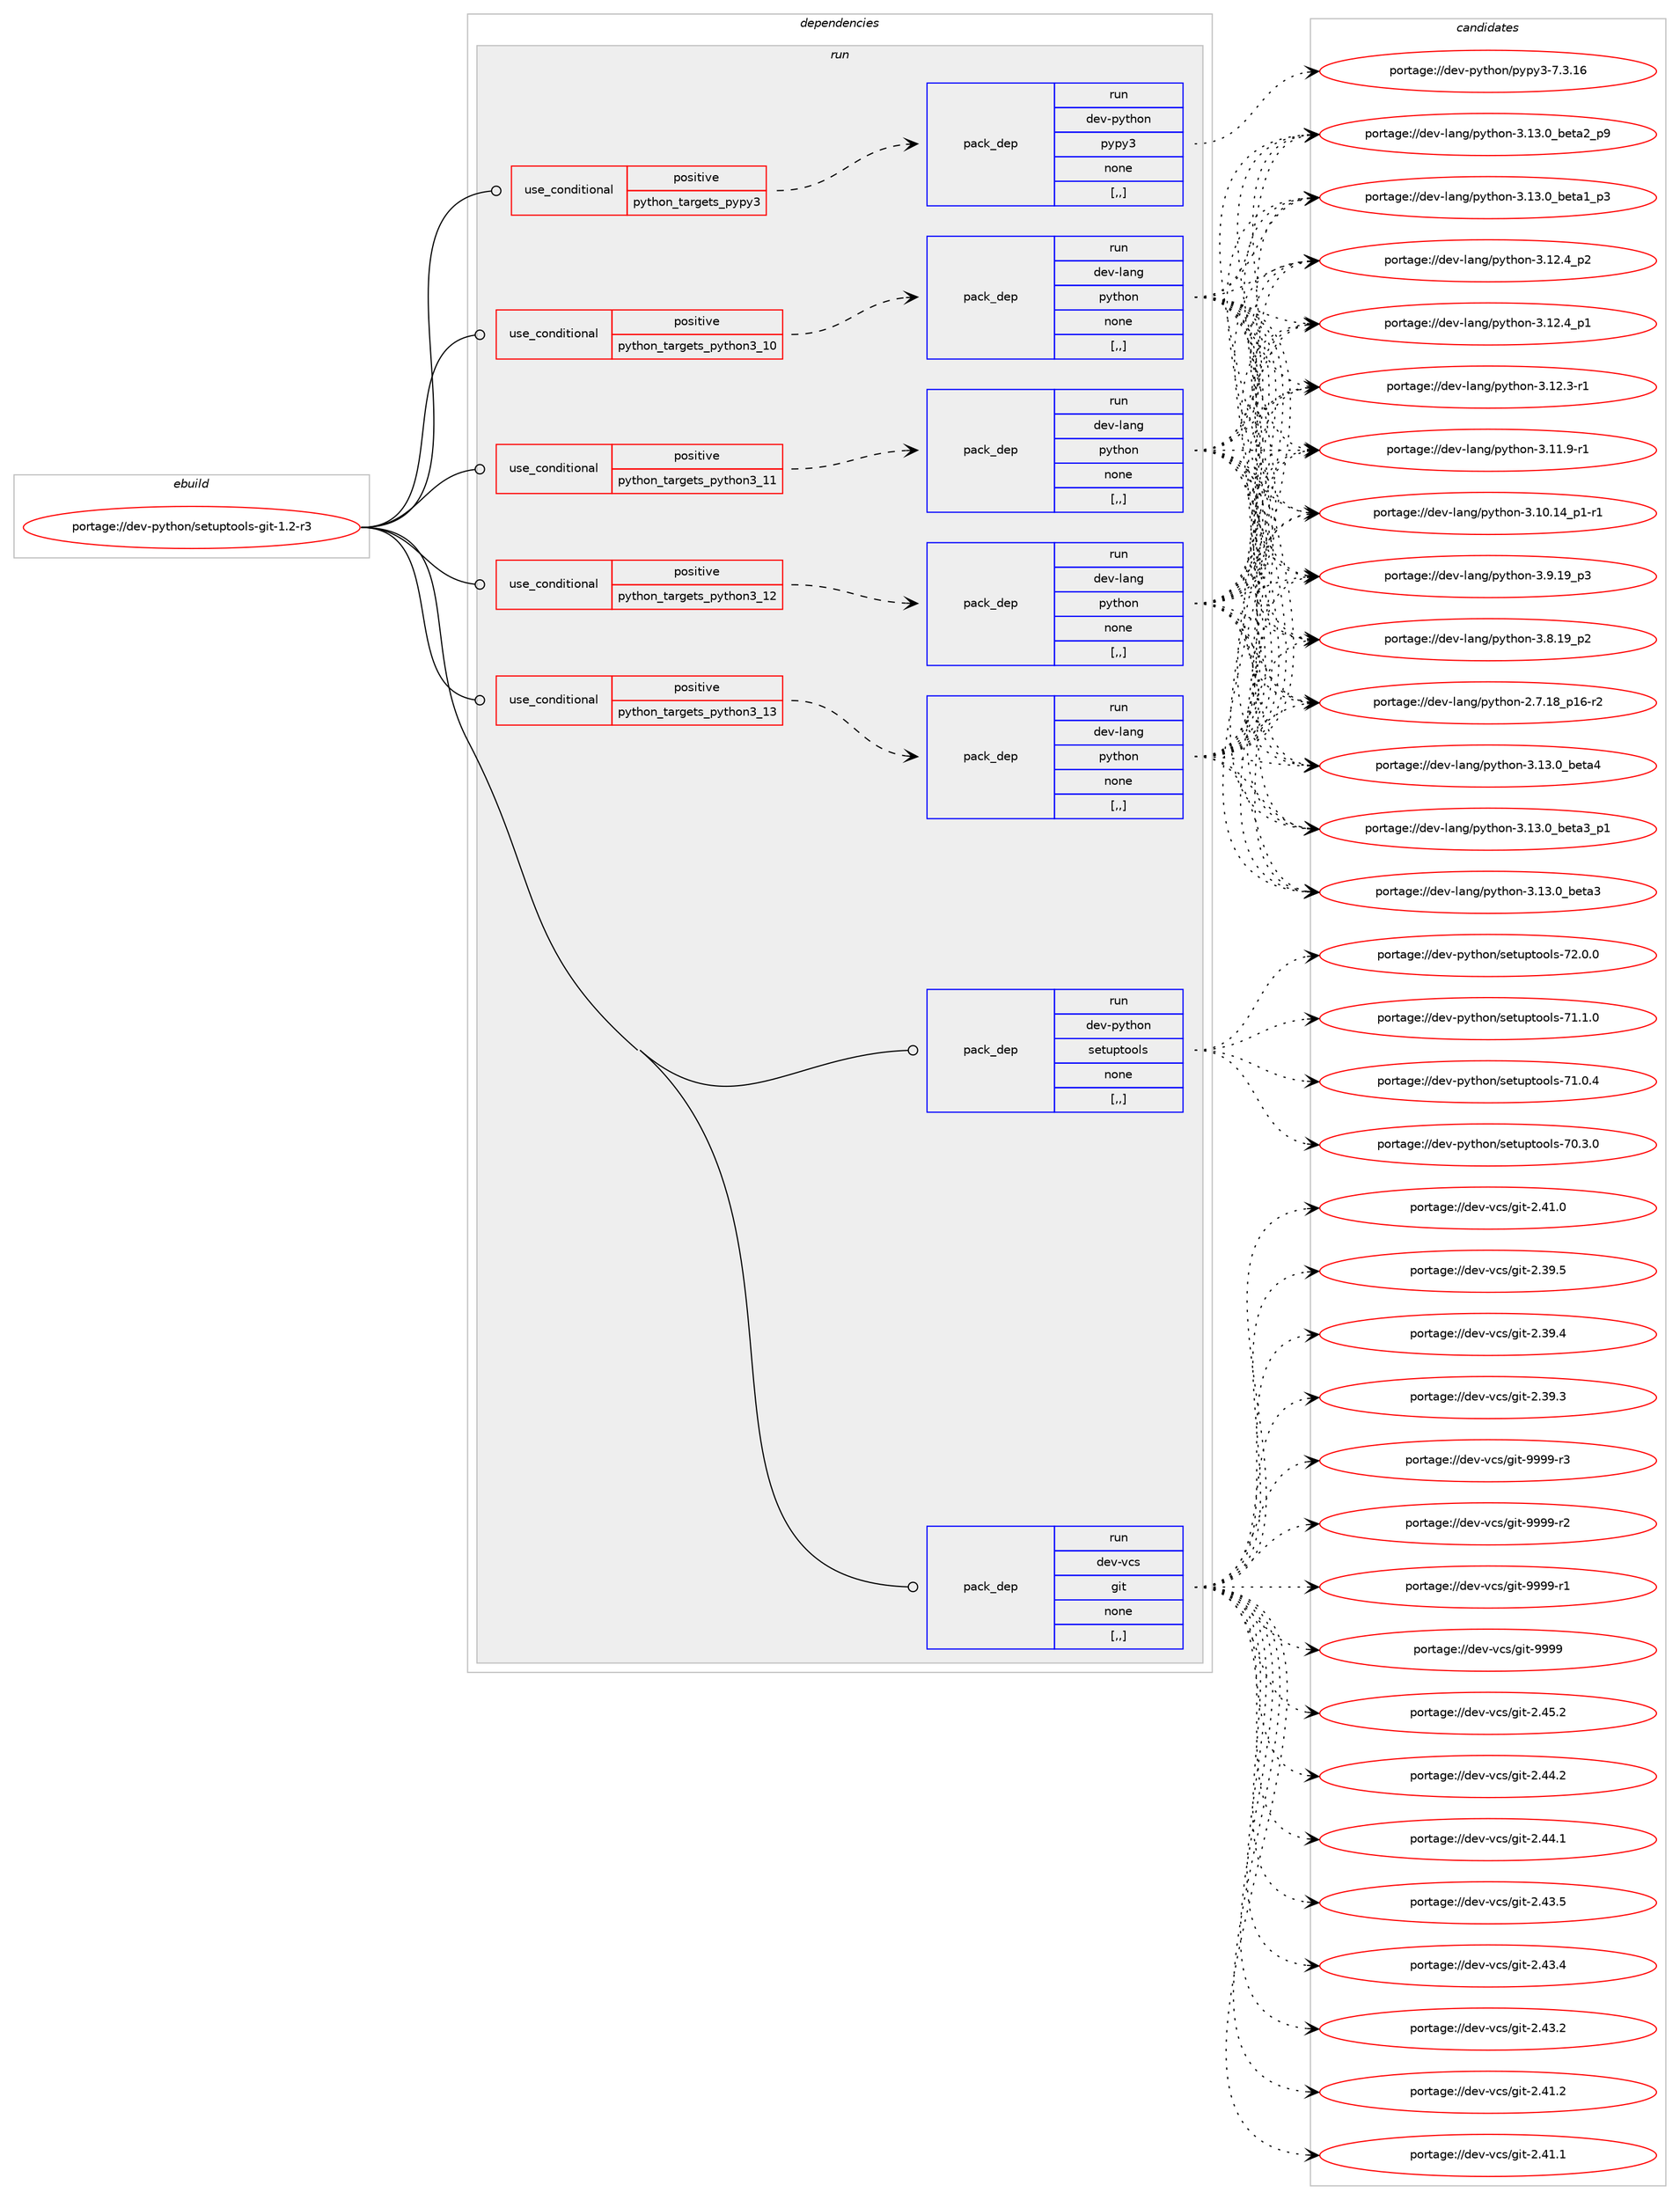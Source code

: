 digraph prolog {

# *************
# Graph options
# *************

newrank=true;
concentrate=true;
compound=true;
graph [rankdir=LR,fontname=Helvetica,fontsize=10,ranksep=1.5];#, ranksep=2.5, nodesep=0.2];
edge  [arrowhead=vee];
node  [fontname=Helvetica,fontsize=10];

# **********
# The ebuild
# **********

subgraph cluster_leftcol {
color=gray;
label=<<i>ebuild</i>>;
id [label="portage://dev-python/setuptools-git-1.2-r3", color=red, width=4, href="../dev-python/setuptools-git-1.2-r3.svg"];
}

# ****************
# The dependencies
# ****************

subgraph cluster_midcol {
color=gray;
label=<<i>dependencies</i>>;
subgraph cluster_compile {
fillcolor="#eeeeee";
style=filled;
label=<<i>compile</i>>;
}
subgraph cluster_compileandrun {
fillcolor="#eeeeee";
style=filled;
label=<<i>compile and run</i>>;
}
subgraph cluster_run {
fillcolor="#eeeeee";
style=filled;
label=<<i>run</i>>;
subgraph cond39513 {
dependency163273 [label=<<TABLE BORDER="0" CELLBORDER="1" CELLSPACING="0" CELLPADDING="4"><TR><TD ROWSPAN="3" CELLPADDING="10">use_conditional</TD></TR><TR><TD>positive</TD></TR><TR><TD>python_targets_pypy3</TD></TR></TABLE>>, shape=none, color=red];
subgraph pack122488 {
dependency163274 [label=<<TABLE BORDER="0" CELLBORDER="1" CELLSPACING="0" CELLPADDING="4" WIDTH="220"><TR><TD ROWSPAN="6" CELLPADDING="30">pack_dep</TD></TR><TR><TD WIDTH="110">run</TD></TR><TR><TD>dev-python</TD></TR><TR><TD>pypy3</TD></TR><TR><TD>none</TD></TR><TR><TD>[,,]</TD></TR></TABLE>>, shape=none, color=blue];
}
dependency163273:e -> dependency163274:w [weight=20,style="dashed",arrowhead="vee"];
}
id:e -> dependency163273:w [weight=20,style="solid",arrowhead="odot"];
subgraph cond39514 {
dependency163275 [label=<<TABLE BORDER="0" CELLBORDER="1" CELLSPACING="0" CELLPADDING="4"><TR><TD ROWSPAN="3" CELLPADDING="10">use_conditional</TD></TR><TR><TD>positive</TD></TR><TR><TD>python_targets_python3_10</TD></TR></TABLE>>, shape=none, color=red];
subgraph pack122489 {
dependency163276 [label=<<TABLE BORDER="0" CELLBORDER="1" CELLSPACING="0" CELLPADDING="4" WIDTH="220"><TR><TD ROWSPAN="6" CELLPADDING="30">pack_dep</TD></TR><TR><TD WIDTH="110">run</TD></TR><TR><TD>dev-lang</TD></TR><TR><TD>python</TD></TR><TR><TD>none</TD></TR><TR><TD>[,,]</TD></TR></TABLE>>, shape=none, color=blue];
}
dependency163275:e -> dependency163276:w [weight=20,style="dashed",arrowhead="vee"];
}
id:e -> dependency163275:w [weight=20,style="solid",arrowhead="odot"];
subgraph cond39515 {
dependency163277 [label=<<TABLE BORDER="0" CELLBORDER="1" CELLSPACING="0" CELLPADDING="4"><TR><TD ROWSPAN="3" CELLPADDING="10">use_conditional</TD></TR><TR><TD>positive</TD></TR><TR><TD>python_targets_python3_11</TD></TR></TABLE>>, shape=none, color=red];
subgraph pack122490 {
dependency163278 [label=<<TABLE BORDER="0" CELLBORDER="1" CELLSPACING="0" CELLPADDING="4" WIDTH="220"><TR><TD ROWSPAN="6" CELLPADDING="30">pack_dep</TD></TR><TR><TD WIDTH="110">run</TD></TR><TR><TD>dev-lang</TD></TR><TR><TD>python</TD></TR><TR><TD>none</TD></TR><TR><TD>[,,]</TD></TR></TABLE>>, shape=none, color=blue];
}
dependency163277:e -> dependency163278:w [weight=20,style="dashed",arrowhead="vee"];
}
id:e -> dependency163277:w [weight=20,style="solid",arrowhead="odot"];
subgraph cond39516 {
dependency163279 [label=<<TABLE BORDER="0" CELLBORDER="1" CELLSPACING="0" CELLPADDING="4"><TR><TD ROWSPAN="3" CELLPADDING="10">use_conditional</TD></TR><TR><TD>positive</TD></TR><TR><TD>python_targets_python3_12</TD></TR></TABLE>>, shape=none, color=red];
subgraph pack122491 {
dependency163280 [label=<<TABLE BORDER="0" CELLBORDER="1" CELLSPACING="0" CELLPADDING="4" WIDTH="220"><TR><TD ROWSPAN="6" CELLPADDING="30">pack_dep</TD></TR><TR><TD WIDTH="110">run</TD></TR><TR><TD>dev-lang</TD></TR><TR><TD>python</TD></TR><TR><TD>none</TD></TR><TR><TD>[,,]</TD></TR></TABLE>>, shape=none, color=blue];
}
dependency163279:e -> dependency163280:w [weight=20,style="dashed",arrowhead="vee"];
}
id:e -> dependency163279:w [weight=20,style="solid",arrowhead="odot"];
subgraph cond39517 {
dependency163281 [label=<<TABLE BORDER="0" CELLBORDER="1" CELLSPACING="0" CELLPADDING="4"><TR><TD ROWSPAN="3" CELLPADDING="10">use_conditional</TD></TR><TR><TD>positive</TD></TR><TR><TD>python_targets_python3_13</TD></TR></TABLE>>, shape=none, color=red];
subgraph pack122492 {
dependency163282 [label=<<TABLE BORDER="0" CELLBORDER="1" CELLSPACING="0" CELLPADDING="4" WIDTH="220"><TR><TD ROWSPAN="6" CELLPADDING="30">pack_dep</TD></TR><TR><TD WIDTH="110">run</TD></TR><TR><TD>dev-lang</TD></TR><TR><TD>python</TD></TR><TR><TD>none</TD></TR><TR><TD>[,,]</TD></TR></TABLE>>, shape=none, color=blue];
}
dependency163281:e -> dependency163282:w [weight=20,style="dashed",arrowhead="vee"];
}
id:e -> dependency163281:w [weight=20,style="solid",arrowhead="odot"];
subgraph pack122493 {
dependency163283 [label=<<TABLE BORDER="0" CELLBORDER="1" CELLSPACING="0" CELLPADDING="4" WIDTH="220"><TR><TD ROWSPAN="6" CELLPADDING="30">pack_dep</TD></TR><TR><TD WIDTH="110">run</TD></TR><TR><TD>dev-python</TD></TR><TR><TD>setuptools</TD></TR><TR><TD>none</TD></TR><TR><TD>[,,]</TD></TR></TABLE>>, shape=none, color=blue];
}
id:e -> dependency163283:w [weight=20,style="solid",arrowhead="odot"];
subgraph pack122494 {
dependency163284 [label=<<TABLE BORDER="0" CELLBORDER="1" CELLSPACING="0" CELLPADDING="4" WIDTH="220"><TR><TD ROWSPAN="6" CELLPADDING="30">pack_dep</TD></TR><TR><TD WIDTH="110">run</TD></TR><TR><TD>dev-vcs</TD></TR><TR><TD>git</TD></TR><TR><TD>none</TD></TR><TR><TD>[,,]</TD></TR></TABLE>>, shape=none, color=blue];
}
id:e -> dependency163284:w [weight=20,style="solid",arrowhead="odot"];
}
}

# **************
# The candidates
# **************

subgraph cluster_choices {
rank=same;
color=gray;
label=<<i>candidates</i>>;

subgraph choice122488 {
color=black;
nodesep=1;
choice10010111845112121116104111110471121211121215145554651464954 [label="portage://dev-python/pypy3-7.3.16", color=red, width=4,href="../dev-python/pypy3-7.3.16.svg"];
dependency163274:e -> choice10010111845112121116104111110471121211121215145554651464954:w [style=dotted,weight="100"];
}
subgraph choice122489 {
color=black;
nodesep=1;
choice1001011184510897110103471121211161041111104551464951464895981011169752 [label="portage://dev-lang/python-3.13.0_beta4", color=red, width=4,href="../dev-lang/python-3.13.0_beta4.svg"];
choice10010111845108971101034711212111610411111045514649514648959810111697519511249 [label="portage://dev-lang/python-3.13.0_beta3_p1", color=red, width=4,href="../dev-lang/python-3.13.0_beta3_p1.svg"];
choice1001011184510897110103471121211161041111104551464951464895981011169751 [label="portage://dev-lang/python-3.13.0_beta3", color=red, width=4,href="../dev-lang/python-3.13.0_beta3.svg"];
choice10010111845108971101034711212111610411111045514649514648959810111697509511257 [label="portage://dev-lang/python-3.13.0_beta2_p9", color=red, width=4,href="../dev-lang/python-3.13.0_beta2_p9.svg"];
choice10010111845108971101034711212111610411111045514649514648959810111697499511251 [label="portage://dev-lang/python-3.13.0_beta1_p3", color=red, width=4,href="../dev-lang/python-3.13.0_beta1_p3.svg"];
choice100101118451089711010347112121116104111110455146495046529511250 [label="portage://dev-lang/python-3.12.4_p2", color=red, width=4,href="../dev-lang/python-3.12.4_p2.svg"];
choice100101118451089711010347112121116104111110455146495046529511249 [label="portage://dev-lang/python-3.12.4_p1", color=red, width=4,href="../dev-lang/python-3.12.4_p1.svg"];
choice100101118451089711010347112121116104111110455146495046514511449 [label="portage://dev-lang/python-3.12.3-r1", color=red, width=4,href="../dev-lang/python-3.12.3-r1.svg"];
choice100101118451089711010347112121116104111110455146494946574511449 [label="portage://dev-lang/python-3.11.9-r1", color=red, width=4,href="../dev-lang/python-3.11.9-r1.svg"];
choice100101118451089711010347112121116104111110455146494846495295112494511449 [label="portage://dev-lang/python-3.10.14_p1-r1", color=red, width=4,href="../dev-lang/python-3.10.14_p1-r1.svg"];
choice100101118451089711010347112121116104111110455146574649579511251 [label="portage://dev-lang/python-3.9.19_p3", color=red, width=4,href="../dev-lang/python-3.9.19_p3.svg"];
choice100101118451089711010347112121116104111110455146564649579511250 [label="portage://dev-lang/python-3.8.19_p2", color=red, width=4,href="../dev-lang/python-3.8.19_p2.svg"];
choice100101118451089711010347112121116104111110455046554649569511249544511450 [label="portage://dev-lang/python-2.7.18_p16-r2", color=red, width=4,href="../dev-lang/python-2.7.18_p16-r2.svg"];
dependency163276:e -> choice1001011184510897110103471121211161041111104551464951464895981011169752:w [style=dotted,weight="100"];
dependency163276:e -> choice10010111845108971101034711212111610411111045514649514648959810111697519511249:w [style=dotted,weight="100"];
dependency163276:e -> choice1001011184510897110103471121211161041111104551464951464895981011169751:w [style=dotted,weight="100"];
dependency163276:e -> choice10010111845108971101034711212111610411111045514649514648959810111697509511257:w [style=dotted,weight="100"];
dependency163276:e -> choice10010111845108971101034711212111610411111045514649514648959810111697499511251:w [style=dotted,weight="100"];
dependency163276:e -> choice100101118451089711010347112121116104111110455146495046529511250:w [style=dotted,weight="100"];
dependency163276:e -> choice100101118451089711010347112121116104111110455146495046529511249:w [style=dotted,weight="100"];
dependency163276:e -> choice100101118451089711010347112121116104111110455146495046514511449:w [style=dotted,weight="100"];
dependency163276:e -> choice100101118451089711010347112121116104111110455146494946574511449:w [style=dotted,weight="100"];
dependency163276:e -> choice100101118451089711010347112121116104111110455146494846495295112494511449:w [style=dotted,weight="100"];
dependency163276:e -> choice100101118451089711010347112121116104111110455146574649579511251:w [style=dotted,weight="100"];
dependency163276:e -> choice100101118451089711010347112121116104111110455146564649579511250:w [style=dotted,weight="100"];
dependency163276:e -> choice100101118451089711010347112121116104111110455046554649569511249544511450:w [style=dotted,weight="100"];
}
subgraph choice122490 {
color=black;
nodesep=1;
choice1001011184510897110103471121211161041111104551464951464895981011169752 [label="portage://dev-lang/python-3.13.0_beta4", color=red, width=4,href="../dev-lang/python-3.13.0_beta4.svg"];
choice10010111845108971101034711212111610411111045514649514648959810111697519511249 [label="portage://dev-lang/python-3.13.0_beta3_p1", color=red, width=4,href="../dev-lang/python-3.13.0_beta3_p1.svg"];
choice1001011184510897110103471121211161041111104551464951464895981011169751 [label="portage://dev-lang/python-3.13.0_beta3", color=red, width=4,href="../dev-lang/python-3.13.0_beta3.svg"];
choice10010111845108971101034711212111610411111045514649514648959810111697509511257 [label="portage://dev-lang/python-3.13.0_beta2_p9", color=red, width=4,href="../dev-lang/python-3.13.0_beta2_p9.svg"];
choice10010111845108971101034711212111610411111045514649514648959810111697499511251 [label="portage://dev-lang/python-3.13.0_beta1_p3", color=red, width=4,href="../dev-lang/python-3.13.0_beta1_p3.svg"];
choice100101118451089711010347112121116104111110455146495046529511250 [label="portage://dev-lang/python-3.12.4_p2", color=red, width=4,href="../dev-lang/python-3.12.4_p2.svg"];
choice100101118451089711010347112121116104111110455146495046529511249 [label="portage://dev-lang/python-3.12.4_p1", color=red, width=4,href="../dev-lang/python-3.12.4_p1.svg"];
choice100101118451089711010347112121116104111110455146495046514511449 [label="portage://dev-lang/python-3.12.3-r1", color=red, width=4,href="../dev-lang/python-3.12.3-r1.svg"];
choice100101118451089711010347112121116104111110455146494946574511449 [label="portage://dev-lang/python-3.11.9-r1", color=red, width=4,href="../dev-lang/python-3.11.9-r1.svg"];
choice100101118451089711010347112121116104111110455146494846495295112494511449 [label="portage://dev-lang/python-3.10.14_p1-r1", color=red, width=4,href="../dev-lang/python-3.10.14_p1-r1.svg"];
choice100101118451089711010347112121116104111110455146574649579511251 [label="portage://dev-lang/python-3.9.19_p3", color=red, width=4,href="../dev-lang/python-3.9.19_p3.svg"];
choice100101118451089711010347112121116104111110455146564649579511250 [label="portage://dev-lang/python-3.8.19_p2", color=red, width=4,href="../dev-lang/python-3.8.19_p2.svg"];
choice100101118451089711010347112121116104111110455046554649569511249544511450 [label="portage://dev-lang/python-2.7.18_p16-r2", color=red, width=4,href="../dev-lang/python-2.7.18_p16-r2.svg"];
dependency163278:e -> choice1001011184510897110103471121211161041111104551464951464895981011169752:w [style=dotted,weight="100"];
dependency163278:e -> choice10010111845108971101034711212111610411111045514649514648959810111697519511249:w [style=dotted,weight="100"];
dependency163278:e -> choice1001011184510897110103471121211161041111104551464951464895981011169751:w [style=dotted,weight="100"];
dependency163278:e -> choice10010111845108971101034711212111610411111045514649514648959810111697509511257:w [style=dotted,weight="100"];
dependency163278:e -> choice10010111845108971101034711212111610411111045514649514648959810111697499511251:w [style=dotted,weight="100"];
dependency163278:e -> choice100101118451089711010347112121116104111110455146495046529511250:w [style=dotted,weight="100"];
dependency163278:e -> choice100101118451089711010347112121116104111110455146495046529511249:w [style=dotted,weight="100"];
dependency163278:e -> choice100101118451089711010347112121116104111110455146495046514511449:w [style=dotted,weight="100"];
dependency163278:e -> choice100101118451089711010347112121116104111110455146494946574511449:w [style=dotted,weight="100"];
dependency163278:e -> choice100101118451089711010347112121116104111110455146494846495295112494511449:w [style=dotted,weight="100"];
dependency163278:e -> choice100101118451089711010347112121116104111110455146574649579511251:w [style=dotted,weight="100"];
dependency163278:e -> choice100101118451089711010347112121116104111110455146564649579511250:w [style=dotted,weight="100"];
dependency163278:e -> choice100101118451089711010347112121116104111110455046554649569511249544511450:w [style=dotted,weight="100"];
}
subgraph choice122491 {
color=black;
nodesep=1;
choice1001011184510897110103471121211161041111104551464951464895981011169752 [label="portage://dev-lang/python-3.13.0_beta4", color=red, width=4,href="../dev-lang/python-3.13.0_beta4.svg"];
choice10010111845108971101034711212111610411111045514649514648959810111697519511249 [label="portage://dev-lang/python-3.13.0_beta3_p1", color=red, width=4,href="../dev-lang/python-3.13.0_beta3_p1.svg"];
choice1001011184510897110103471121211161041111104551464951464895981011169751 [label="portage://dev-lang/python-3.13.0_beta3", color=red, width=4,href="../dev-lang/python-3.13.0_beta3.svg"];
choice10010111845108971101034711212111610411111045514649514648959810111697509511257 [label="portage://dev-lang/python-3.13.0_beta2_p9", color=red, width=4,href="../dev-lang/python-3.13.0_beta2_p9.svg"];
choice10010111845108971101034711212111610411111045514649514648959810111697499511251 [label="portage://dev-lang/python-3.13.0_beta1_p3", color=red, width=4,href="../dev-lang/python-3.13.0_beta1_p3.svg"];
choice100101118451089711010347112121116104111110455146495046529511250 [label="portage://dev-lang/python-3.12.4_p2", color=red, width=4,href="../dev-lang/python-3.12.4_p2.svg"];
choice100101118451089711010347112121116104111110455146495046529511249 [label="portage://dev-lang/python-3.12.4_p1", color=red, width=4,href="../dev-lang/python-3.12.4_p1.svg"];
choice100101118451089711010347112121116104111110455146495046514511449 [label="portage://dev-lang/python-3.12.3-r1", color=red, width=4,href="../dev-lang/python-3.12.3-r1.svg"];
choice100101118451089711010347112121116104111110455146494946574511449 [label="portage://dev-lang/python-3.11.9-r1", color=red, width=4,href="../dev-lang/python-3.11.9-r1.svg"];
choice100101118451089711010347112121116104111110455146494846495295112494511449 [label="portage://dev-lang/python-3.10.14_p1-r1", color=red, width=4,href="../dev-lang/python-3.10.14_p1-r1.svg"];
choice100101118451089711010347112121116104111110455146574649579511251 [label="portage://dev-lang/python-3.9.19_p3", color=red, width=4,href="../dev-lang/python-3.9.19_p3.svg"];
choice100101118451089711010347112121116104111110455146564649579511250 [label="portage://dev-lang/python-3.8.19_p2", color=red, width=4,href="../dev-lang/python-3.8.19_p2.svg"];
choice100101118451089711010347112121116104111110455046554649569511249544511450 [label="portage://dev-lang/python-2.7.18_p16-r2", color=red, width=4,href="../dev-lang/python-2.7.18_p16-r2.svg"];
dependency163280:e -> choice1001011184510897110103471121211161041111104551464951464895981011169752:w [style=dotted,weight="100"];
dependency163280:e -> choice10010111845108971101034711212111610411111045514649514648959810111697519511249:w [style=dotted,weight="100"];
dependency163280:e -> choice1001011184510897110103471121211161041111104551464951464895981011169751:w [style=dotted,weight="100"];
dependency163280:e -> choice10010111845108971101034711212111610411111045514649514648959810111697509511257:w [style=dotted,weight="100"];
dependency163280:e -> choice10010111845108971101034711212111610411111045514649514648959810111697499511251:w [style=dotted,weight="100"];
dependency163280:e -> choice100101118451089711010347112121116104111110455146495046529511250:w [style=dotted,weight="100"];
dependency163280:e -> choice100101118451089711010347112121116104111110455146495046529511249:w [style=dotted,weight="100"];
dependency163280:e -> choice100101118451089711010347112121116104111110455146495046514511449:w [style=dotted,weight="100"];
dependency163280:e -> choice100101118451089711010347112121116104111110455146494946574511449:w [style=dotted,weight="100"];
dependency163280:e -> choice100101118451089711010347112121116104111110455146494846495295112494511449:w [style=dotted,weight="100"];
dependency163280:e -> choice100101118451089711010347112121116104111110455146574649579511251:w [style=dotted,weight="100"];
dependency163280:e -> choice100101118451089711010347112121116104111110455146564649579511250:w [style=dotted,weight="100"];
dependency163280:e -> choice100101118451089711010347112121116104111110455046554649569511249544511450:w [style=dotted,weight="100"];
}
subgraph choice122492 {
color=black;
nodesep=1;
choice1001011184510897110103471121211161041111104551464951464895981011169752 [label="portage://dev-lang/python-3.13.0_beta4", color=red, width=4,href="../dev-lang/python-3.13.0_beta4.svg"];
choice10010111845108971101034711212111610411111045514649514648959810111697519511249 [label="portage://dev-lang/python-3.13.0_beta3_p1", color=red, width=4,href="../dev-lang/python-3.13.0_beta3_p1.svg"];
choice1001011184510897110103471121211161041111104551464951464895981011169751 [label="portage://dev-lang/python-3.13.0_beta3", color=red, width=4,href="../dev-lang/python-3.13.0_beta3.svg"];
choice10010111845108971101034711212111610411111045514649514648959810111697509511257 [label="portage://dev-lang/python-3.13.0_beta2_p9", color=red, width=4,href="../dev-lang/python-3.13.0_beta2_p9.svg"];
choice10010111845108971101034711212111610411111045514649514648959810111697499511251 [label="portage://dev-lang/python-3.13.0_beta1_p3", color=red, width=4,href="../dev-lang/python-3.13.0_beta1_p3.svg"];
choice100101118451089711010347112121116104111110455146495046529511250 [label="portage://dev-lang/python-3.12.4_p2", color=red, width=4,href="../dev-lang/python-3.12.4_p2.svg"];
choice100101118451089711010347112121116104111110455146495046529511249 [label="portage://dev-lang/python-3.12.4_p1", color=red, width=4,href="../dev-lang/python-3.12.4_p1.svg"];
choice100101118451089711010347112121116104111110455146495046514511449 [label="portage://dev-lang/python-3.12.3-r1", color=red, width=4,href="../dev-lang/python-3.12.3-r1.svg"];
choice100101118451089711010347112121116104111110455146494946574511449 [label="portage://dev-lang/python-3.11.9-r1", color=red, width=4,href="../dev-lang/python-3.11.9-r1.svg"];
choice100101118451089711010347112121116104111110455146494846495295112494511449 [label="portage://dev-lang/python-3.10.14_p1-r1", color=red, width=4,href="../dev-lang/python-3.10.14_p1-r1.svg"];
choice100101118451089711010347112121116104111110455146574649579511251 [label="portage://dev-lang/python-3.9.19_p3", color=red, width=4,href="../dev-lang/python-3.9.19_p3.svg"];
choice100101118451089711010347112121116104111110455146564649579511250 [label="portage://dev-lang/python-3.8.19_p2", color=red, width=4,href="../dev-lang/python-3.8.19_p2.svg"];
choice100101118451089711010347112121116104111110455046554649569511249544511450 [label="portage://dev-lang/python-2.7.18_p16-r2", color=red, width=4,href="../dev-lang/python-2.7.18_p16-r2.svg"];
dependency163282:e -> choice1001011184510897110103471121211161041111104551464951464895981011169752:w [style=dotted,weight="100"];
dependency163282:e -> choice10010111845108971101034711212111610411111045514649514648959810111697519511249:w [style=dotted,weight="100"];
dependency163282:e -> choice1001011184510897110103471121211161041111104551464951464895981011169751:w [style=dotted,weight="100"];
dependency163282:e -> choice10010111845108971101034711212111610411111045514649514648959810111697509511257:w [style=dotted,weight="100"];
dependency163282:e -> choice10010111845108971101034711212111610411111045514649514648959810111697499511251:w [style=dotted,weight="100"];
dependency163282:e -> choice100101118451089711010347112121116104111110455146495046529511250:w [style=dotted,weight="100"];
dependency163282:e -> choice100101118451089711010347112121116104111110455146495046529511249:w [style=dotted,weight="100"];
dependency163282:e -> choice100101118451089711010347112121116104111110455146495046514511449:w [style=dotted,weight="100"];
dependency163282:e -> choice100101118451089711010347112121116104111110455146494946574511449:w [style=dotted,weight="100"];
dependency163282:e -> choice100101118451089711010347112121116104111110455146494846495295112494511449:w [style=dotted,weight="100"];
dependency163282:e -> choice100101118451089711010347112121116104111110455146574649579511251:w [style=dotted,weight="100"];
dependency163282:e -> choice100101118451089711010347112121116104111110455146564649579511250:w [style=dotted,weight="100"];
dependency163282:e -> choice100101118451089711010347112121116104111110455046554649569511249544511450:w [style=dotted,weight="100"];
}
subgraph choice122493 {
color=black;
nodesep=1;
choice100101118451121211161041111104711510111611711211611111110811545555046484648 [label="portage://dev-python/setuptools-72.0.0", color=red, width=4,href="../dev-python/setuptools-72.0.0.svg"];
choice100101118451121211161041111104711510111611711211611111110811545554946494648 [label="portage://dev-python/setuptools-71.1.0", color=red, width=4,href="../dev-python/setuptools-71.1.0.svg"];
choice100101118451121211161041111104711510111611711211611111110811545554946484652 [label="portage://dev-python/setuptools-71.0.4", color=red, width=4,href="../dev-python/setuptools-71.0.4.svg"];
choice100101118451121211161041111104711510111611711211611111110811545554846514648 [label="portage://dev-python/setuptools-70.3.0", color=red, width=4,href="../dev-python/setuptools-70.3.0.svg"];
dependency163283:e -> choice100101118451121211161041111104711510111611711211611111110811545555046484648:w [style=dotted,weight="100"];
dependency163283:e -> choice100101118451121211161041111104711510111611711211611111110811545554946494648:w [style=dotted,weight="100"];
dependency163283:e -> choice100101118451121211161041111104711510111611711211611111110811545554946484652:w [style=dotted,weight="100"];
dependency163283:e -> choice100101118451121211161041111104711510111611711211611111110811545554846514648:w [style=dotted,weight="100"];
}
subgraph choice122494 {
color=black;
nodesep=1;
choice10010111845118991154710310511645575757574511451 [label="portage://dev-vcs/git-9999-r3", color=red, width=4,href="../dev-vcs/git-9999-r3.svg"];
choice10010111845118991154710310511645575757574511450 [label="portage://dev-vcs/git-9999-r2", color=red, width=4,href="../dev-vcs/git-9999-r2.svg"];
choice10010111845118991154710310511645575757574511449 [label="portage://dev-vcs/git-9999-r1", color=red, width=4,href="../dev-vcs/git-9999-r1.svg"];
choice1001011184511899115471031051164557575757 [label="portage://dev-vcs/git-9999", color=red, width=4,href="../dev-vcs/git-9999.svg"];
choice10010111845118991154710310511645504652534650 [label="portage://dev-vcs/git-2.45.2", color=red, width=4,href="../dev-vcs/git-2.45.2.svg"];
choice10010111845118991154710310511645504652524650 [label="portage://dev-vcs/git-2.44.2", color=red, width=4,href="../dev-vcs/git-2.44.2.svg"];
choice10010111845118991154710310511645504652524649 [label="portage://dev-vcs/git-2.44.1", color=red, width=4,href="../dev-vcs/git-2.44.1.svg"];
choice10010111845118991154710310511645504652514653 [label="portage://dev-vcs/git-2.43.5", color=red, width=4,href="../dev-vcs/git-2.43.5.svg"];
choice10010111845118991154710310511645504652514652 [label="portage://dev-vcs/git-2.43.4", color=red, width=4,href="../dev-vcs/git-2.43.4.svg"];
choice10010111845118991154710310511645504652514650 [label="portage://dev-vcs/git-2.43.2", color=red, width=4,href="../dev-vcs/git-2.43.2.svg"];
choice10010111845118991154710310511645504652494650 [label="portage://dev-vcs/git-2.41.2", color=red, width=4,href="../dev-vcs/git-2.41.2.svg"];
choice10010111845118991154710310511645504652494649 [label="portage://dev-vcs/git-2.41.1", color=red, width=4,href="../dev-vcs/git-2.41.1.svg"];
choice10010111845118991154710310511645504652494648 [label="portage://dev-vcs/git-2.41.0", color=red, width=4,href="../dev-vcs/git-2.41.0.svg"];
choice10010111845118991154710310511645504651574653 [label="portage://dev-vcs/git-2.39.5", color=red, width=4,href="../dev-vcs/git-2.39.5.svg"];
choice10010111845118991154710310511645504651574652 [label="portage://dev-vcs/git-2.39.4", color=red, width=4,href="../dev-vcs/git-2.39.4.svg"];
choice10010111845118991154710310511645504651574651 [label="portage://dev-vcs/git-2.39.3", color=red, width=4,href="../dev-vcs/git-2.39.3.svg"];
dependency163284:e -> choice10010111845118991154710310511645575757574511451:w [style=dotted,weight="100"];
dependency163284:e -> choice10010111845118991154710310511645575757574511450:w [style=dotted,weight="100"];
dependency163284:e -> choice10010111845118991154710310511645575757574511449:w [style=dotted,weight="100"];
dependency163284:e -> choice1001011184511899115471031051164557575757:w [style=dotted,weight="100"];
dependency163284:e -> choice10010111845118991154710310511645504652534650:w [style=dotted,weight="100"];
dependency163284:e -> choice10010111845118991154710310511645504652524650:w [style=dotted,weight="100"];
dependency163284:e -> choice10010111845118991154710310511645504652524649:w [style=dotted,weight="100"];
dependency163284:e -> choice10010111845118991154710310511645504652514653:w [style=dotted,weight="100"];
dependency163284:e -> choice10010111845118991154710310511645504652514652:w [style=dotted,weight="100"];
dependency163284:e -> choice10010111845118991154710310511645504652514650:w [style=dotted,weight="100"];
dependency163284:e -> choice10010111845118991154710310511645504652494650:w [style=dotted,weight="100"];
dependency163284:e -> choice10010111845118991154710310511645504652494649:w [style=dotted,weight="100"];
dependency163284:e -> choice10010111845118991154710310511645504652494648:w [style=dotted,weight="100"];
dependency163284:e -> choice10010111845118991154710310511645504651574653:w [style=dotted,weight="100"];
dependency163284:e -> choice10010111845118991154710310511645504651574652:w [style=dotted,weight="100"];
dependency163284:e -> choice10010111845118991154710310511645504651574651:w [style=dotted,weight="100"];
}
}

}

